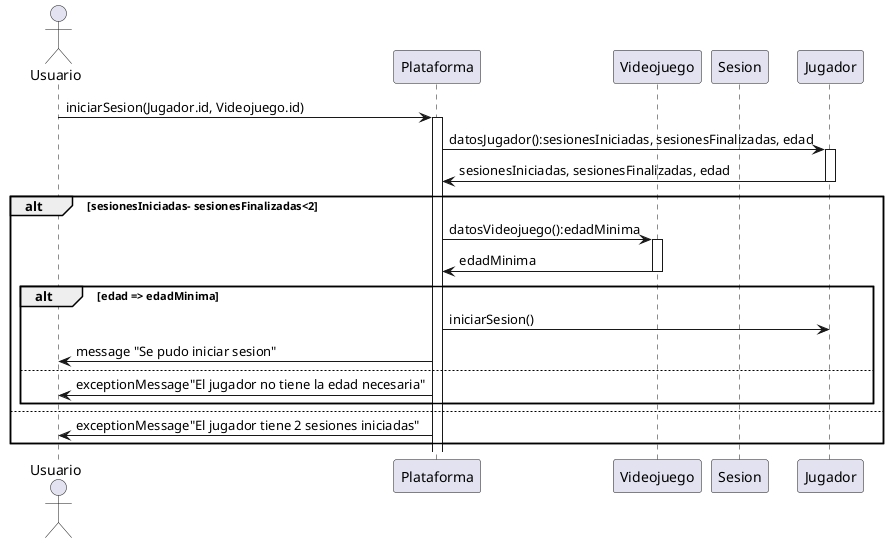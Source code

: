 @startuml
actor "Usuario"
participant "Plataforma"
participant "Videojuego"
participant "Sesion"

"Usuario" -> "Plataforma": iniciarSesion(Jugador.id, Videojuego.id)
activate "Plataforma"
"Plataforma"->"Jugador": datosJugador():sesionesIniciadas, sesionesFinalizadas, edad
activate "Jugador"
"Jugador"->"Plataforma":sesionesIniciadas, sesionesFinalizadas, edad
deactivate "Jugador"
alt sesionesIniciadas- sesionesFinalizadas<2
"Plataforma"->"Videojuego": datosVideojuego():edadMinima
activate "Videojuego"
"Videojuego"-> "Plataforma": edadMinima
deactivate "Videojuego"
alt edad => edadMinima
"Plataforma"->"Jugador": iniciarSesion()
"Plataforma"->"Usuario":message "Se pudo iniciar sesion"
else
"Plataforma"-> "Usuario":exceptionMessage"El jugador no tiene la edad necesaria"
end
else
"Plataforma"-> "Usuario":exceptionMessage"El jugador tiene 2 sesiones iniciadas"
end
@enduml